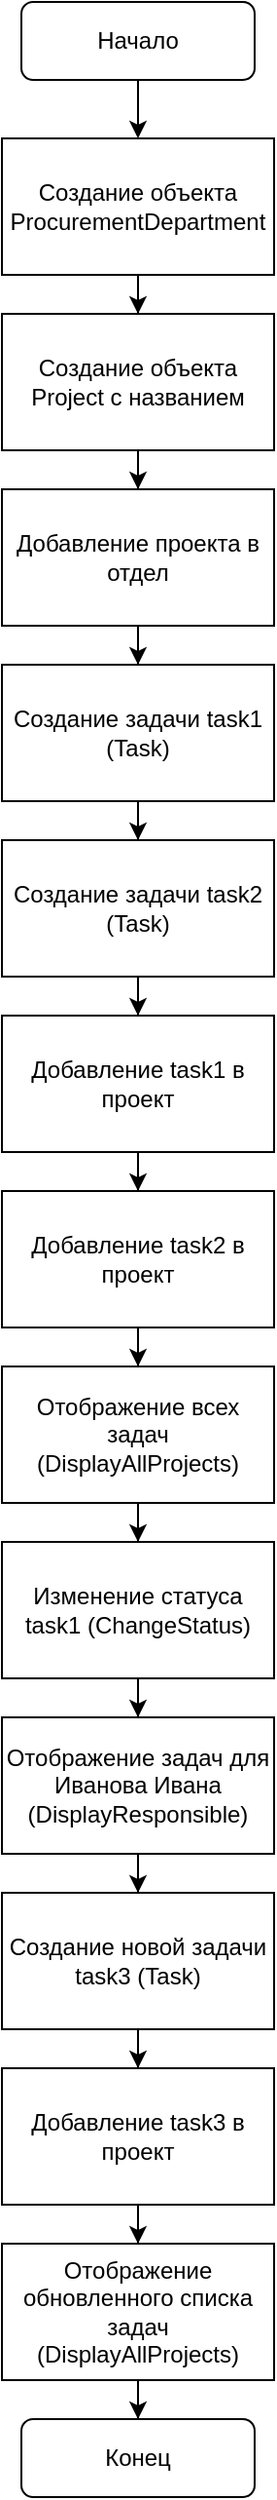 <mxfile version="24.7.16">
  <diagram id="C5RBs43oDa-KdzZeNtuy" name="Page-1">
    <mxGraphModel dx="1242" dy="820" grid="1" gridSize="10" guides="1" tooltips="1" connect="1" arrows="1" fold="1" page="1" pageScale="1" pageWidth="827" pageHeight="1169" math="0" shadow="0">
      <root>
        <mxCell id="WIyWlLk6GJQsqaUBKTNV-0" />
        <mxCell id="WIyWlLk6GJQsqaUBKTNV-1" parent="WIyWlLk6GJQsqaUBKTNV-0" />
        <mxCell id="NIHlqaGPpaUAOa7Kcn0H-17" style="edgeStyle=orthogonalEdgeStyle;rounded=0;orthogonalLoop=1;jettySize=auto;html=1;" edge="1" parent="WIyWlLk6GJQsqaUBKTNV-1" source="WIyWlLk6GJQsqaUBKTNV-3" target="NIHlqaGPpaUAOa7Kcn0H-1">
          <mxGeometry relative="1" as="geometry" />
        </mxCell>
        <mxCell id="WIyWlLk6GJQsqaUBKTNV-3" value="Начало" style="rounded=1;whiteSpace=wrap;html=1;fontSize=12;glass=0;strokeWidth=1;shadow=0;" parent="WIyWlLk6GJQsqaUBKTNV-1" vertex="1">
          <mxGeometry x="160" y="80" width="120" height="40" as="geometry" />
        </mxCell>
        <mxCell id="NIHlqaGPpaUAOa7Kcn0H-18" style="edgeStyle=orthogonalEdgeStyle;rounded=0;orthogonalLoop=1;jettySize=auto;html=1;" edge="1" parent="WIyWlLk6GJQsqaUBKTNV-1" source="NIHlqaGPpaUAOa7Kcn0H-1" target="NIHlqaGPpaUAOa7Kcn0H-2">
          <mxGeometry relative="1" as="geometry" />
        </mxCell>
        <mxCell id="NIHlqaGPpaUAOa7Kcn0H-1" value="Создание объекта ProcurementDepartment" style="rounded=0;whiteSpace=wrap;html=1;" vertex="1" parent="WIyWlLk6GJQsqaUBKTNV-1">
          <mxGeometry x="150" y="150" width="140" height="70" as="geometry" />
        </mxCell>
        <mxCell id="NIHlqaGPpaUAOa7Kcn0H-19" style="edgeStyle=orthogonalEdgeStyle;rounded=0;orthogonalLoop=1;jettySize=auto;html=1;entryX=0.5;entryY=0;entryDx=0;entryDy=0;" edge="1" parent="WIyWlLk6GJQsqaUBKTNV-1" source="NIHlqaGPpaUAOa7Kcn0H-2" target="NIHlqaGPpaUAOa7Kcn0H-3">
          <mxGeometry relative="1" as="geometry" />
        </mxCell>
        <mxCell id="NIHlqaGPpaUAOa7Kcn0H-2" value="Создание объекта Project с названием" style="rounded=0;whiteSpace=wrap;html=1;" vertex="1" parent="WIyWlLk6GJQsqaUBKTNV-1">
          <mxGeometry x="150" y="240" width="140" height="70" as="geometry" />
        </mxCell>
        <mxCell id="NIHlqaGPpaUAOa7Kcn0H-20" style="edgeStyle=orthogonalEdgeStyle;rounded=0;orthogonalLoop=1;jettySize=auto;html=1;" edge="1" parent="WIyWlLk6GJQsqaUBKTNV-1" source="NIHlqaGPpaUAOa7Kcn0H-3" target="NIHlqaGPpaUAOa7Kcn0H-4">
          <mxGeometry relative="1" as="geometry" />
        </mxCell>
        <mxCell id="NIHlqaGPpaUAOa7Kcn0H-3" value="Добавление проекта в отдел" style="rounded=0;whiteSpace=wrap;html=1;" vertex="1" parent="WIyWlLk6GJQsqaUBKTNV-1">
          <mxGeometry x="150" y="330" width="140" height="70" as="geometry" />
        </mxCell>
        <mxCell id="NIHlqaGPpaUAOa7Kcn0H-21" style="edgeStyle=orthogonalEdgeStyle;rounded=0;orthogonalLoop=1;jettySize=auto;html=1;entryX=0.5;entryY=0;entryDx=0;entryDy=0;" edge="1" parent="WIyWlLk6GJQsqaUBKTNV-1" source="NIHlqaGPpaUAOa7Kcn0H-4" target="NIHlqaGPpaUAOa7Kcn0H-5">
          <mxGeometry relative="1" as="geometry" />
        </mxCell>
        <mxCell id="NIHlqaGPpaUAOa7Kcn0H-4" value="Создание задачи task1 (Task)" style="rounded=0;whiteSpace=wrap;html=1;" vertex="1" parent="WIyWlLk6GJQsqaUBKTNV-1">
          <mxGeometry x="150" y="420" width="140" height="70" as="geometry" />
        </mxCell>
        <mxCell id="NIHlqaGPpaUAOa7Kcn0H-22" style="edgeStyle=orthogonalEdgeStyle;rounded=0;orthogonalLoop=1;jettySize=auto;html=1;entryX=0.5;entryY=0;entryDx=0;entryDy=0;" edge="1" parent="WIyWlLk6GJQsqaUBKTNV-1" source="NIHlqaGPpaUAOa7Kcn0H-5" target="NIHlqaGPpaUAOa7Kcn0H-6">
          <mxGeometry relative="1" as="geometry" />
        </mxCell>
        <mxCell id="NIHlqaGPpaUAOa7Kcn0H-5" value="Создание задачи task2 (Task)" style="rounded=0;whiteSpace=wrap;html=1;" vertex="1" parent="WIyWlLk6GJQsqaUBKTNV-1">
          <mxGeometry x="150" y="510" width="140" height="70" as="geometry" />
        </mxCell>
        <mxCell id="NIHlqaGPpaUAOa7Kcn0H-23" style="edgeStyle=orthogonalEdgeStyle;rounded=0;orthogonalLoop=1;jettySize=auto;html=1;entryX=0.5;entryY=0;entryDx=0;entryDy=0;" edge="1" parent="WIyWlLk6GJQsqaUBKTNV-1" source="NIHlqaGPpaUAOa7Kcn0H-6" target="NIHlqaGPpaUAOa7Kcn0H-7">
          <mxGeometry relative="1" as="geometry" />
        </mxCell>
        <mxCell id="NIHlqaGPpaUAOa7Kcn0H-6" value="Добавление task1 в проект" style="rounded=0;whiteSpace=wrap;html=1;" vertex="1" parent="WIyWlLk6GJQsqaUBKTNV-1">
          <mxGeometry x="150" y="600" width="140" height="70" as="geometry" />
        </mxCell>
        <mxCell id="NIHlqaGPpaUAOa7Kcn0H-24" style="edgeStyle=orthogonalEdgeStyle;rounded=0;orthogonalLoop=1;jettySize=auto;html=1;entryX=0.5;entryY=0;entryDx=0;entryDy=0;" edge="1" parent="WIyWlLk6GJQsqaUBKTNV-1" source="NIHlqaGPpaUAOa7Kcn0H-7" target="NIHlqaGPpaUAOa7Kcn0H-8">
          <mxGeometry relative="1" as="geometry" />
        </mxCell>
        <mxCell id="NIHlqaGPpaUAOa7Kcn0H-7" value="Добавление task2 в проект" style="rounded=0;whiteSpace=wrap;html=1;" vertex="1" parent="WIyWlLk6GJQsqaUBKTNV-1">
          <mxGeometry x="150" y="690" width="140" height="70" as="geometry" />
        </mxCell>
        <mxCell id="NIHlqaGPpaUAOa7Kcn0H-25" style="edgeStyle=orthogonalEdgeStyle;rounded=0;orthogonalLoop=1;jettySize=auto;html=1;entryX=0.5;entryY=0;entryDx=0;entryDy=0;" edge="1" parent="WIyWlLk6GJQsqaUBKTNV-1" source="NIHlqaGPpaUAOa7Kcn0H-8" target="NIHlqaGPpaUAOa7Kcn0H-9">
          <mxGeometry relative="1" as="geometry" />
        </mxCell>
        <mxCell id="NIHlqaGPpaUAOa7Kcn0H-8" value="Отображение всех задач (DisplayAllProjects)" style="rounded=0;whiteSpace=wrap;html=1;" vertex="1" parent="WIyWlLk6GJQsqaUBKTNV-1">
          <mxGeometry x="150" y="780" width="140" height="70" as="geometry" />
        </mxCell>
        <mxCell id="NIHlqaGPpaUAOa7Kcn0H-26" style="edgeStyle=orthogonalEdgeStyle;rounded=0;orthogonalLoop=1;jettySize=auto;html=1;" edge="1" parent="WIyWlLk6GJQsqaUBKTNV-1" source="NIHlqaGPpaUAOa7Kcn0H-9" target="NIHlqaGPpaUAOa7Kcn0H-10">
          <mxGeometry relative="1" as="geometry" />
        </mxCell>
        <mxCell id="NIHlqaGPpaUAOa7Kcn0H-9" value="Изменение статуса task1 (ChangeStatus)" style="rounded=0;whiteSpace=wrap;html=1;" vertex="1" parent="WIyWlLk6GJQsqaUBKTNV-1">
          <mxGeometry x="150" y="870" width="140" height="70" as="geometry" />
        </mxCell>
        <mxCell id="NIHlqaGPpaUAOa7Kcn0H-27" style="edgeStyle=orthogonalEdgeStyle;rounded=0;orthogonalLoop=1;jettySize=auto;html=1;" edge="1" parent="WIyWlLk6GJQsqaUBKTNV-1" source="NIHlqaGPpaUAOa7Kcn0H-10" target="NIHlqaGPpaUAOa7Kcn0H-11">
          <mxGeometry relative="1" as="geometry" />
        </mxCell>
        <mxCell id="NIHlqaGPpaUAOa7Kcn0H-10" value="Отображение задач для Иванова Ивана (DisplayResponsible)" style="rounded=0;whiteSpace=wrap;html=1;" vertex="1" parent="WIyWlLk6GJQsqaUBKTNV-1">
          <mxGeometry x="150" y="960" width="140" height="70" as="geometry" />
        </mxCell>
        <mxCell id="NIHlqaGPpaUAOa7Kcn0H-28" style="edgeStyle=orthogonalEdgeStyle;rounded=0;orthogonalLoop=1;jettySize=auto;html=1;" edge="1" parent="WIyWlLk6GJQsqaUBKTNV-1" source="NIHlqaGPpaUAOa7Kcn0H-11" target="NIHlqaGPpaUAOa7Kcn0H-12">
          <mxGeometry relative="1" as="geometry" />
        </mxCell>
        <mxCell id="NIHlqaGPpaUAOa7Kcn0H-11" value="Создание новой задачи task3 (Task)" style="rounded=0;whiteSpace=wrap;html=1;" vertex="1" parent="WIyWlLk6GJQsqaUBKTNV-1">
          <mxGeometry x="150" y="1050" width="140" height="70" as="geometry" />
        </mxCell>
        <mxCell id="NIHlqaGPpaUAOa7Kcn0H-29" style="edgeStyle=orthogonalEdgeStyle;rounded=0;orthogonalLoop=1;jettySize=auto;html=1;entryX=0.5;entryY=0;entryDx=0;entryDy=0;" edge="1" parent="WIyWlLk6GJQsqaUBKTNV-1" source="NIHlqaGPpaUAOa7Kcn0H-12" target="NIHlqaGPpaUAOa7Kcn0H-13">
          <mxGeometry relative="1" as="geometry" />
        </mxCell>
        <mxCell id="NIHlqaGPpaUAOa7Kcn0H-12" value="Добавление task3 в проект" style="rounded=0;whiteSpace=wrap;html=1;" vertex="1" parent="WIyWlLk6GJQsqaUBKTNV-1">
          <mxGeometry x="150" y="1140" width="140" height="70" as="geometry" />
        </mxCell>
        <mxCell id="NIHlqaGPpaUAOa7Kcn0H-30" style="edgeStyle=orthogonalEdgeStyle;rounded=0;orthogonalLoop=1;jettySize=auto;html=1;" edge="1" parent="WIyWlLk6GJQsqaUBKTNV-1" source="NIHlqaGPpaUAOa7Kcn0H-13" target="NIHlqaGPpaUAOa7Kcn0H-16">
          <mxGeometry relative="1" as="geometry" />
        </mxCell>
        <mxCell id="NIHlqaGPpaUAOa7Kcn0H-13" value="Отображение обновленного списка задач (DisplayAllProjects)" style="rounded=0;whiteSpace=wrap;html=1;" vertex="1" parent="WIyWlLk6GJQsqaUBKTNV-1">
          <mxGeometry x="150" y="1230" width="140" height="70" as="geometry" />
        </mxCell>
        <mxCell id="NIHlqaGPpaUAOa7Kcn0H-16" value="Конец" style="rounded=1;whiteSpace=wrap;html=1;fontSize=12;glass=0;strokeWidth=1;shadow=0;" vertex="1" parent="WIyWlLk6GJQsqaUBKTNV-1">
          <mxGeometry x="160" y="1320" width="120" height="40" as="geometry" />
        </mxCell>
      </root>
    </mxGraphModel>
  </diagram>
</mxfile>
